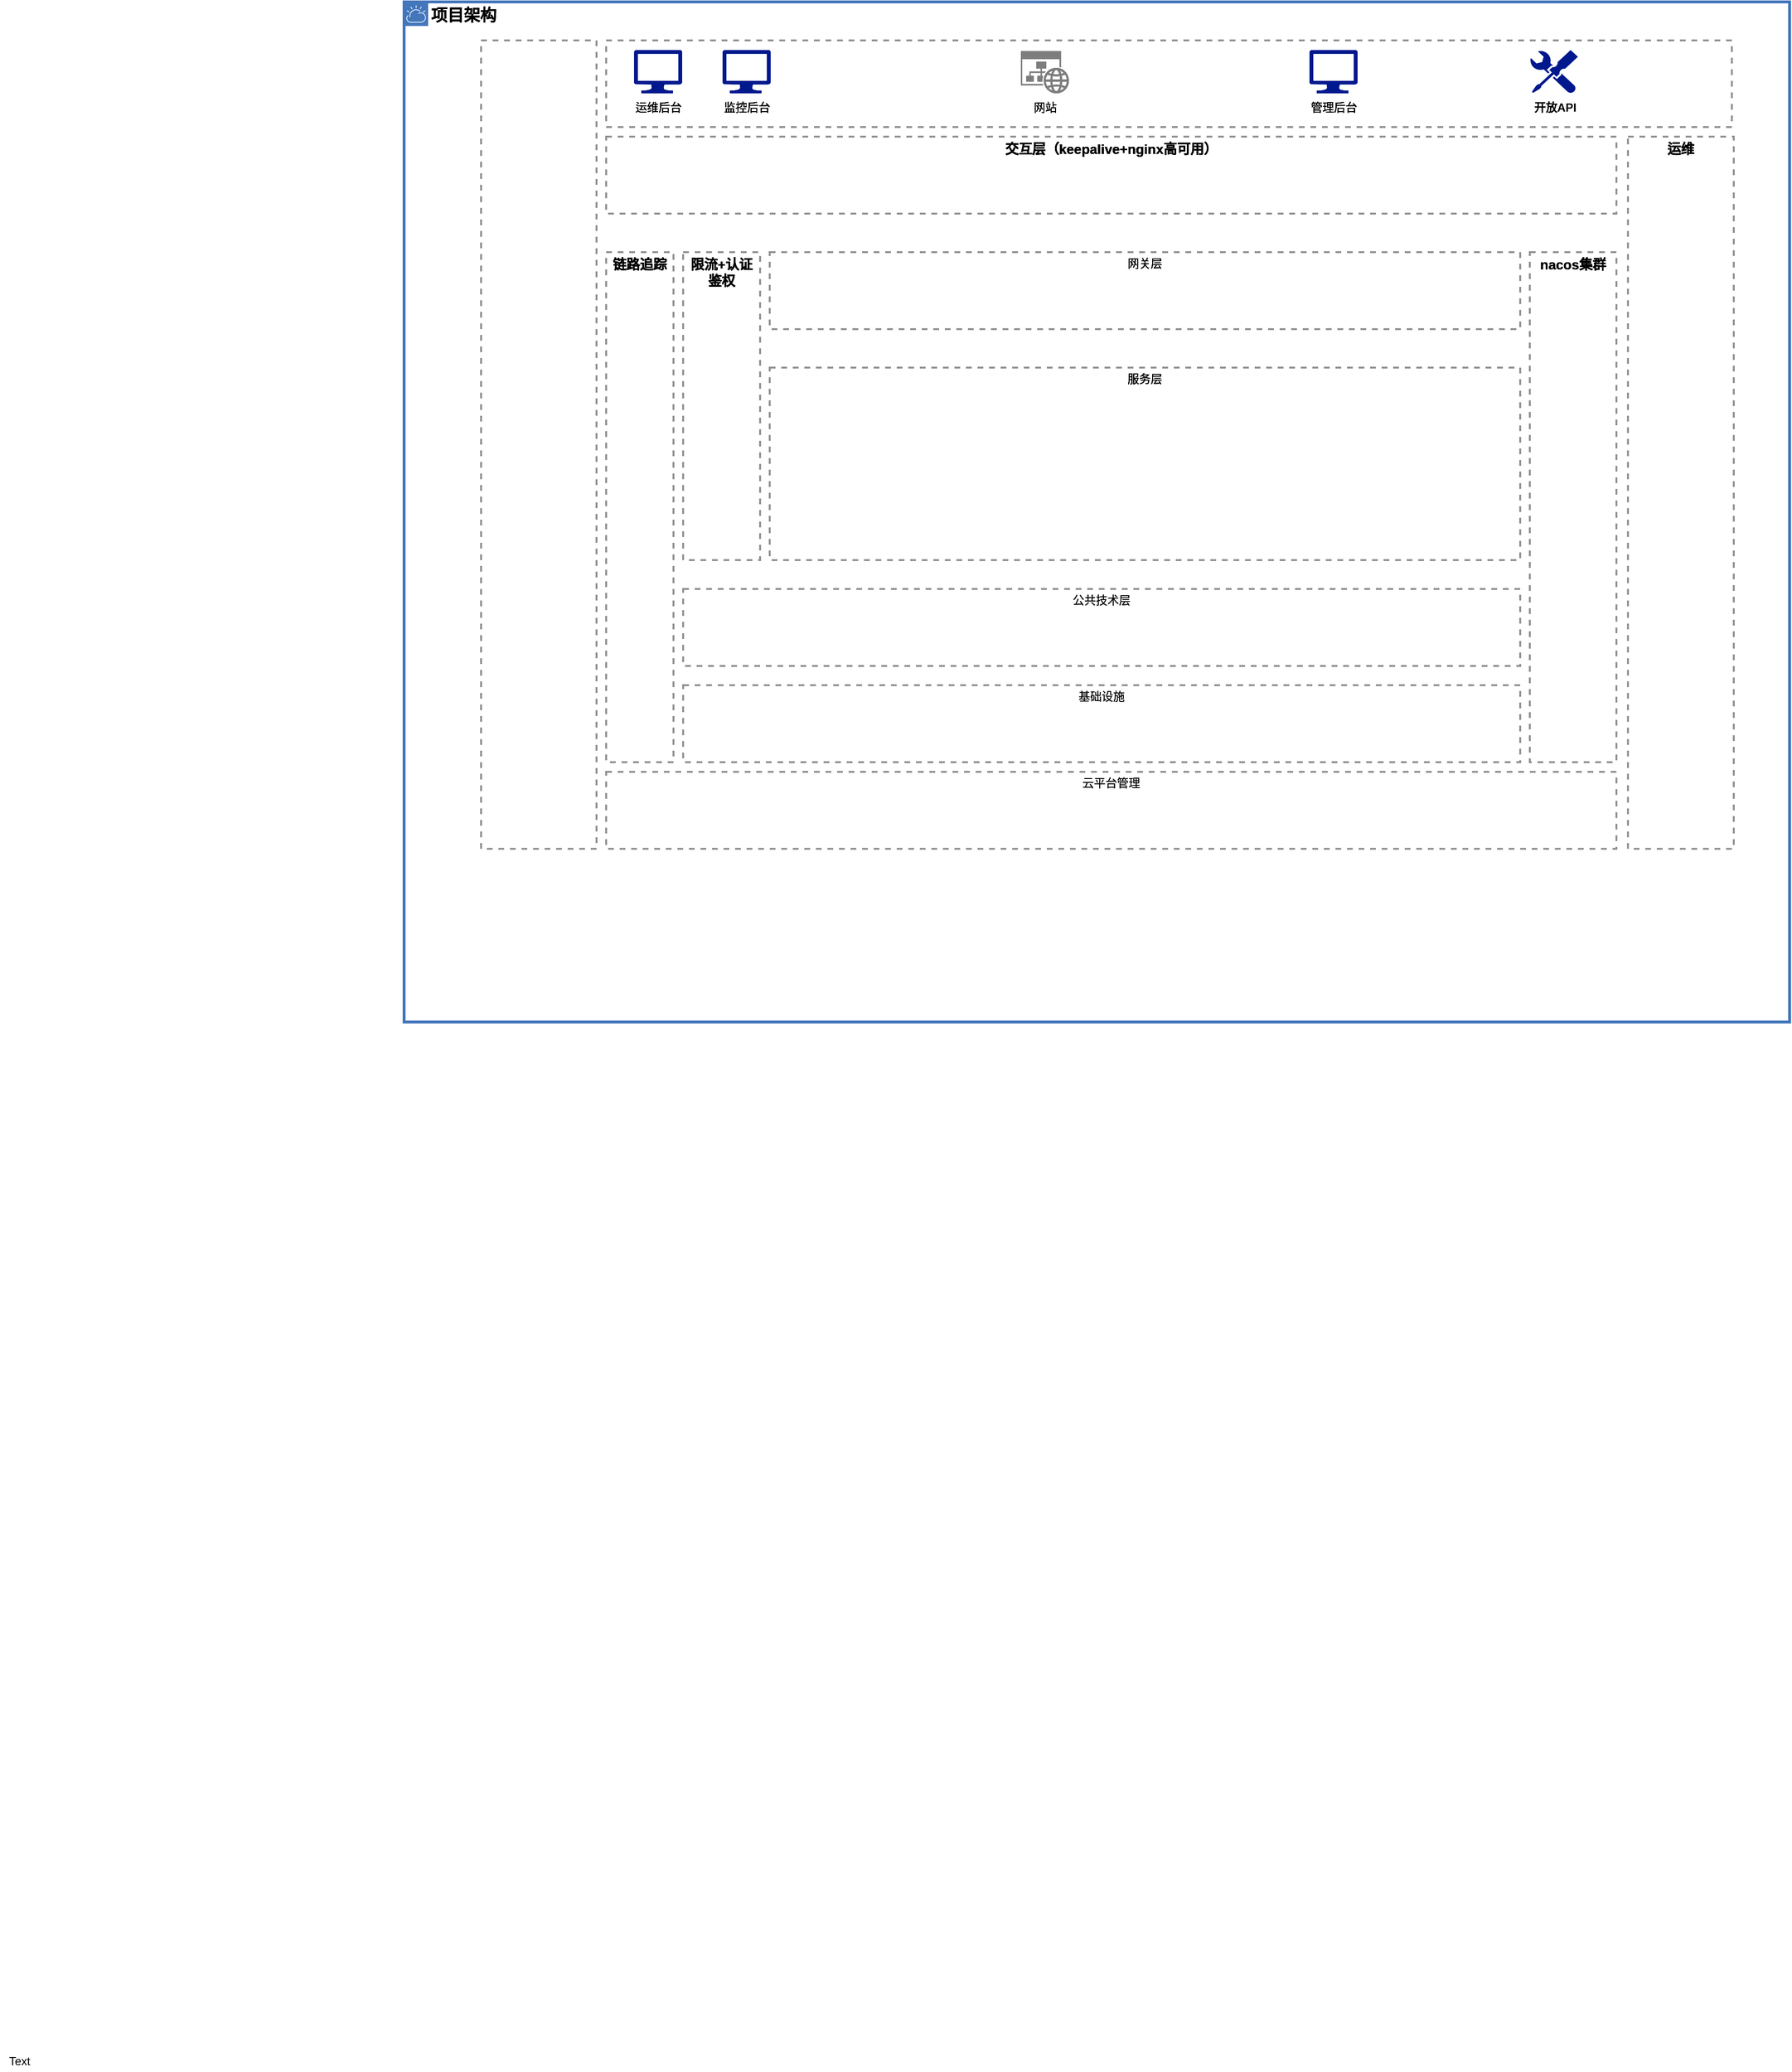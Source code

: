 <mxfile version="20.4.0" type="github">
  <diagram id="f106602c-feb2-e66a-4537-3a34d633f6aa" name="Page-1">
    <mxGraphModel dx="1926" dy="2808" grid="1" gridSize="10" guides="1" tooltips="1" connect="1" arrows="1" fold="1" page="1" pageScale="1" pageWidth="1169" pageHeight="827" background="none" math="0" shadow="0">
      <root>
        <mxCell id="0" />
        <mxCell id="1" parent="0" />
        <mxCell id="W0gZ8Sj_KGIlHoBgkKJp-719" value="&lt;b&gt;&lt;font style=&quot;font-size: 17px;&quot;&gt;项目架构&lt;/font&gt;&lt;/b&gt;" style="shape=mxgraph.ibm.box;prType=cloud;fontStyle=0;verticalAlign=top;align=left;spacingLeft=32;spacingTop=4;fillColor=none;rounded=0;whiteSpace=wrap;html=1;strokeColor=#4376BB;strokeWidth=3;dashed=0;container=1;spacing=-4;collapsible=0;expand=0;recursiveResize=0;" vertex="1" parent="1">
          <mxGeometry x="610" y="-1130" width="1440" height="1060" as="geometry" />
        </mxCell>
        <mxCell id="W0gZ8Sj_KGIlHoBgkKJp-720" value="" style="fontStyle=0;verticalAlign=top;align=center;spacingTop=-2;fillColor=none;rounded=0;whiteSpace=wrap;html=1;strokeColor=#919191;strokeWidth=2;dashed=1;container=1;collapsible=0;expand=0;recursiveResize=0;" vertex="1" parent="W0gZ8Sj_KGIlHoBgkKJp-719">
          <mxGeometry x="80" y="40" width="120" height="840" as="geometry" />
        </mxCell>
        <mxCell id="W0gZ8Sj_KGIlHoBgkKJp-721" value="公共技术层" style="fontStyle=0;verticalAlign=top;align=center;spacingTop=-2;fillColor=none;rounded=0;whiteSpace=wrap;html=1;strokeColor=#919191;strokeWidth=2;dashed=1;container=1;collapsible=0;expand=0;recursiveResize=0;" vertex="1" parent="W0gZ8Sj_KGIlHoBgkKJp-719">
          <mxGeometry x="290" y="610" width="870" height="80" as="geometry" />
        </mxCell>
        <mxCell id="W0gZ8Sj_KGIlHoBgkKJp-722" value="" style="fontStyle=0;verticalAlign=top;align=center;spacingTop=-2;fillColor=none;rounded=0;whiteSpace=wrap;html=1;strokeColor=#919191;strokeWidth=2;dashed=1;container=1;collapsible=0;expand=0;recursiveResize=0;" vertex="1" parent="W0gZ8Sj_KGIlHoBgkKJp-721">
          <mxGeometry x="-80" y="-570" width="1170" height="90" as="geometry" />
        </mxCell>
        <mxCell id="W0gZ8Sj_KGIlHoBgkKJp-723" value="" style="fontStyle=0;verticalAlign=top;align=center;spacingTop=-2;fillColor=none;rounded=0;whiteSpace=wrap;html=1;strokeColor=none;strokeWidth=1;dashed=0;container=1;collapsible=0;expand=0;recursiveResize=0;" vertex="1" parent="W0gZ8Sj_KGIlHoBgkKJp-722">
          <mxGeometry x="-12" width="132" height="95" as="geometry" />
        </mxCell>
        <mxCell id="W0gZ8Sj_KGIlHoBgkKJp-724" value="运维后台" style="text;html=1;align=center;verticalAlign=middle;resizable=0;points=[];autosize=1;strokeColor=none;fillColor=none;" vertex="1" parent="W0gZ8Sj_KGIlHoBgkKJp-723">
          <mxGeometry x="31" y="55" width="70" height="30" as="geometry" />
        </mxCell>
        <mxCell id="W0gZ8Sj_KGIlHoBgkKJp-725" value="" style="sketch=0;aspect=fixed;pointerEvents=1;shadow=0;dashed=0;html=1;strokeColor=none;labelPosition=center;verticalLabelPosition=bottom;verticalAlign=top;align=center;fillColor=#00188D;shape=mxgraph.azure.computer" vertex="1" parent="W0gZ8Sj_KGIlHoBgkKJp-723">
          <mxGeometry x="41" y="10" width="50" height="45" as="geometry" />
        </mxCell>
        <mxCell id="W0gZ8Sj_KGIlHoBgkKJp-726" value="" style="fontStyle=0;verticalAlign=top;align=center;spacingTop=-2;fillColor=none;rounded=0;whiteSpace=wrap;html=1;strokeColor=none;strokeWidth=1;dashed=0;container=1;collapsible=0;expand=0;recursiveResize=0;" vertex="1" parent="W0gZ8Sj_KGIlHoBgkKJp-722">
          <mxGeometry x="80" width="132" height="95" as="geometry" />
        </mxCell>
        <mxCell id="W0gZ8Sj_KGIlHoBgkKJp-727" value="监控后台" style="text;html=1;align=center;verticalAlign=middle;resizable=0;points=[];autosize=1;strokeColor=none;fillColor=none;" vertex="1" parent="W0gZ8Sj_KGIlHoBgkKJp-726">
          <mxGeometry x="31" y="55" width="70" height="30" as="geometry" />
        </mxCell>
        <mxCell id="W0gZ8Sj_KGIlHoBgkKJp-728" value="" style="sketch=0;aspect=fixed;pointerEvents=1;shadow=0;dashed=0;html=1;strokeColor=none;labelPosition=center;verticalLabelPosition=bottom;verticalAlign=top;align=center;fillColor=#00188D;shape=mxgraph.azure.computer" vertex="1" parent="W0gZ8Sj_KGIlHoBgkKJp-726">
          <mxGeometry x="41" y="10" width="50" height="45" as="geometry" />
        </mxCell>
        <mxCell id="W0gZ8Sj_KGIlHoBgkKJp-729" value="" style="fontStyle=0;verticalAlign=top;align=center;spacingTop=-2;fillColor=none;rounded=0;whiteSpace=wrap;html=1;strokeColor=none;strokeWidth=1;dashed=0;container=1;collapsible=0;expand=0;recursiveResize=0;" vertex="1" parent="W0gZ8Sj_KGIlHoBgkKJp-722">
          <mxGeometry x="390" width="132" height="95" as="geometry" />
        </mxCell>
        <mxCell id="W0gZ8Sj_KGIlHoBgkKJp-730" value="网站" style="text;html=1;align=center;verticalAlign=middle;resizable=0;points=[];autosize=1;strokeColor=none;fillColor=none;" vertex="1" parent="W0gZ8Sj_KGIlHoBgkKJp-729">
          <mxGeometry x="41" y="55" width="50" height="30" as="geometry" />
        </mxCell>
        <mxCell id="W0gZ8Sj_KGIlHoBgkKJp-731" value="" style="sketch=0;aspect=fixed;pointerEvents=1;shadow=0;dashed=0;html=1;strokeColor=none;labelPosition=center;verticalLabelPosition=bottom;verticalAlign=top;align=center;shape=mxgraph.mscae.enterprise.website_generic;fillColor=#7D7D7D;" vertex="1" parent="W0gZ8Sj_KGIlHoBgkKJp-729">
          <mxGeometry x="41" y="11" width="50" height="44" as="geometry" />
        </mxCell>
        <mxCell id="W0gZ8Sj_KGIlHoBgkKJp-732" value="" style="fontStyle=0;verticalAlign=top;align=center;spacingTop=-2;fillColor=none;rounded=0;whiteSpace=wrap;html=1;strokeColor=none;strokeWidth=1;dashed=0;container=1;collapsible=0;expand=0;recursiveResize=0;" vertex="1" parent="W0gZ8Sj_KGIlHoBgkKJp-722">
          <mxGeometry x="690" width="132" height="95" as="geometry" />
        </mxCell>
        <mxCell id="W0gZ8Sj_KGIlHoBgkKJp-733" value="管理后台" style="text;html=1;align=center;verticalAlign=middle;resizable=0;points=[];autosize=1;strokeColor=none;fillColor=none;" vertex="1" parent="W0gZ8Sj_KGIlHoBgkKJp-732">
          <mxGeometry x="31" y="55" width="70" height="30" as="geometry" />
        </mxCell>
        <mxCell id="W0gZ8Sj_KGIlHoBgkKJp-734" value="" style="sketch=0;aspect=fixed;pointerEvents=1;shadow=0;dashed=0;html=1;strokeColor=none;labelPosition=center;verticalLabelPosition=bottom;verticalAlign=top;align=center;fillColor=#00188D;shape=mxgraph.azure.computer" vertex="1" parent="W0gZ8Sj_KGIlHoBgkKJp-732">
          <mxGeometry x="41" y="10" width="50" height="45" as="geometry" />
        </mxCell>
        <mxCell id="W0gZ8Sj_KGIlHoBgkKJp-735" value="&lt;span style=&quot;font-size: 14px;&quot;&gt;&lt;b&gt;交互层（keepalive+nginx高可用）&lt;/b&gt;&lt;/span&gt;" style="fontStyle=0;verticalAlign=top;align=center;spacingTop=-2;fillColor=none;rounded=0;whiteSpace=wrap;html=1;strokeColor=#919191;strokeWidth=2;dashed=1;container=1;collapsible=0;expand=0;recursiveResize=0;" vertex="1" parent="W0gZ8Sj_KGIlHoBgkKJp-721">
          <mxGeometry x="-80" y="-470" width="1050" height="80" as="geometry" />
        </mxCell>
        <mxCell id="W0gZ8Sj_KGIlHoBgkKJp-736" value="" style="fontStyle=0;verticalAlign=top;align=center;spacingTop=-2;fillColor=none;rounded=0;whiteSpace=wrap;html=1;strokeColor=#919191;strokeWidth=2;dashed=1;container=1;collapsible=0;expand=0;recursiveResize=0;" vertex="1" parent="W0gZ8Sj_KGIlHoBgkKJp-721">
          <mxGeometry x="-210" y="-570" width="120" height="840" as="geometry" />
        </mxCell>
        <mxCell id="W0gZ8Sj_KGIlHoBgkKJp-737" value="&lt;span style=&quot;font-size: 14px;&quot;&gt;&lt;b&gt;链路追踪&lt;/b&gt;&lt;/span&gt;" style="fontStyle=0;verticalAlign=top;align=center;spacingTop=-2;fillColor=none;rounded=0;whiteSpace=wrap;html=1;strokeColor=#919191;strokeWidth=2;dashed=1;container=1;collapsible=0;expand=0;recursiveResize=0;" vertex="1" parent="W0gZ8Sj_KGIlHoBgkKJp-721">
          <mxGeometry x="-80" y="-350" width="70" height="530" as="geometry" />
        </mxCell>
        <mxCell id="W0gZ8Sj_KGIlHoBgkKJp-738" value="&lt;span style=&quot;font-size: 14px;&quot;&gt;&lt;b&gt;限流+认证鉴权&lt;/b&gt;&lt;/span&gt;" style="fontStyle=0;verticalAlign=top;align=center;spacingTop=-2;fillColor=none;rounded=0;whiteSpace=wrap;html=1;strokeColor=#919191;strokeWidth=2;dashed=1;container=1;collapsible=0;expand=0;recursiveResize=0;" vertex="1" parent="W0gZ8Sj_KGIlHoBgkKJp-721">
          <mxGeometry y="-350" width="80" height="320" as="geometry" />
        </mxCell>
        <mxCell id="W0gZ8Sj_KGIlHoBgkKJp-739" value="网关层" style="fontStyle=0;verticalAlign=top;align=center;spacingTop=-2;fillColor=none;rounded=0;whiteSpace=wrap;html=1;strokeColor=#919191;strokeWidth=2;dashed=1;container=1;collapsible=0;expand=0;recursiveResize=0;" vertex="1" parent="W0gZ8Sj_KGIlHoBgkKJp-721">
          <mxGeometry x="90" y="-350" width="780" height="80" as="geometry" />
        </mxCell>
        <mxCell id="W0gZ8Sj_KGIlHoBgkKJp-740" value="服务层" style="fontStyle=0;verticalAlign=top;align=center;spacingTop=-2;fillColor=none;rounded=0;whiteSpace=wrap;html=1;strokeColor=#919191;strokeWidth=2;dashed=1;container=1;collapsible=0;expand=0;recursiveResize=0;" vertex="1" parent="W0gZ8Sj_KGIlHoBgkKJp-721">
          <mxGeometry x="90" y="-230" width="780" height="200" as="geometry" />
        </mxCell>
        <mxCell id="W0gZ8Sj_KGIlHoBgkKJp-741" value="&lt;span style=&quot;font-size: 14px;&quot;&gt;&lt;b&gt;nacos集群&lt;/b&gt;&lt;/span&gt;" style="fontStyle=0;verticalAlign=top;align=center;spacingTop=-2;fillColor=none;rounded=0;whiteSpace=wrap;html=1;strokeColor=#919191;strokeWidth=2;dashed=1;container=1;collapsible=0;expand=0;recursiveResize=0;" vertex="1" parent="W0gZ8Sj_KGIlHoBgkKJp-721">
          <mxGeometry x="880" y="-350" width="90" height="530" as="geometry" />
        </mxCell>
        <mxCell id="W0gZ8Sj_KGIlHoBgkKJp-742" value="&lt;span style=&quot;font-size: 14px;&quot;&gt;&lt;b&gt;运维&lt;/b&gt;&lt;/span&gt;" style="fontStyle=0;verticalAlign=top;align=center;spacingTop=-2;fillColor=none;rounded=0;whiteSpace=wrap;html=1;strokeColor=#919191;strokeWidth=2;dashed=1;container=1;collapsible=0;expand=0;recursiveResize=0;" vertex="1" parent="W0gZ8Sj_KGIlHoBgkKJp-721">
          <mxGeometry x="982" y="-470" width="110" height="740" as="geometry" />
        </mxCell>
        <mxCell id="W0gZ8Sj_KGIlHoBgkKJp-743" value="服务层" style="fontStyle=0;verticalAlign=top;align=center;spacingTop=-2;fillColor=none;rounded=0;whiteSpace=wrap;html=1;strokeColor=#919191;strokeWidth=2;dashed=1;container=1;collapsible=0;expand=0;recursiveResize=0;" vertex="1" parent="W0gZ8Sj_KGIlHoBgkKJp-719">
          <mxGeometry x="380" y="380" width="780" height="200" as="geometry" />
        </mxCell>
        <mxCell id="W0gZ8Sj_KGIlHoBgkKJp-744" value="网关层" style="fontStyle=0;verticalAlign=top;align=center;spacingTop=-2;fillColor=none;rounded=0;whiteSpace=wrap;html=1;strokeColor=#919191;strokeWidth=2;dashed=1;container=1;collapsible=0;expand=0;recursiveResize=0;" vertex="1" parent="W0gZ8Sj_KGIlHoBgkKJp-719">
          <mxGeometry x="380" y="260" width="780" height="80" as="geometry" />
        </mxCell>
        <mxCell id="W0gZ8Sj_KGIlHoBgkKJp-745" value="基础设施" style="fontStyle=0;verticalAlign=top;align=center;spacingTop=-2;fillColor=none;rounded=0;whiteSpace=wrap;html=1;strokeColor=#919191;strokeWidth=2;dashed=1;container=1;collapsible=0;expand=0;recursiveResize=0;" vertex="1" parent="W0gZ8Sj_KGIlHoBgkKJp-719">
          <mxGeometry x="290" y="710" width="870" height="80" as="geometry" />
        </mxCell>
        <mxCell id="W0gZ8Sj_KGIlHoBgkKJp-746" value="&lt;span style=&quot;font-size: 14px;&quot;&gt;&lt;b&gt;链路追踪&lt;/b&gt;&lt;/span&gt;" style="fontStyle=0;verticalAlign=top;align=center;spacingTop=-2;fillColor=none;rounded=0;whiteSpace=wrap;html=1;strokeColor=#919191;strokeWidth=2;dashed=1;container=1;collapsible=0;expand=0;recursiveResize=0;" vertex="1" parent="W0gZ8Sj_KGIlHoBgkKJp-719">
          <mxGeometry x="210" y="260" width="70" height="530" as="geometry" />
        </mxCell>
        <mxCell id="W0gZ8Sj_KGIlHoBgkKJp-747" value="&lt;span style=&quot;font-size: 14px;&quot;&gt;&lt;b&gt;限流+认证鉴权&lt;/b&gt;&lt;/span&gt;" style="fontStyle=0;verticalAlign=top;align=center;spacingTop=-2;fillColor=none;rounded=0;whiteSpace=wrap;html=1;strokeColor=#919191;strokeWidth=2;dashed=1;container=1;collapsible=0;expand=0;recursiveResize=0;" vertex="1" parent="W0gZ8Sj_KGIlHoBgkKJp-719">
          <mxGeometry x="290" y="260" width="80" height="320" as="geometry" />
        </mxCell>
        <mxCell id="W0gZ8Sj_KGIlHoBgkKJp-748" value="&lt;span style=&quot;font-size: 14px;&quot;&gt;&lt;b&gt;nacos集群&lt;/b&gt;&lt;/span&gt;" style="fontStyle=0;verticalAlign=top;align=center;spacingTop=-2;fillColor=none;rounded=0;whiteSpace=wrap;html=1;strokeColor=#919191;strokeWidth=2;dashed=1;container=1;collapsible=0;expand=0;recursiveResize=0;" vertex="1" parent="W0gZ8Sj_KGIlHoBgkKJp-719">
          <mxGeometry x="1170" y="260" width="90" height="530" as="geometry" />
        </mxCell>
        <mxCell id="W0gZ8Sj_KGIlHoBgkKJp-749" value="&lt;span style=&quot;font-size: 14px;&quot;&gt;&lt;b&gt;运维&lt;/b&gt;&lt;/span&gt;" style="fontStyle=0;verticalAlign=top;align=center;spacingTop=-2;fillColor=none;rounded=0;whiteSpace=wrap;html=1;strokeColor=#919191;strokeWidth=2;dashed=1;container=1;collapsible=0;expand=0;recursiveResize=0;" vertex="1" parent="W0gZ8Sj_KGIlHoBgkKJp-719">
          <mxGeometry x="1272" y="140" width="110" height="740" as="geometry" />
        </mxCell>
        <mxCell id="W0gZ8Sj_KGIlHoBgkKJp-750" value="&lt;span style=&quot;font-size: 14px;&quot;&gt;&lt;b&gt;交互层（keepalive+nginx高可用）&lt;/b&gt;&lt;/span&gt;" style="fontStyle=0;verticalAlign=top;align=center;spacingTop=-2;fillColor=none;rounded=0;whiteSpace=wrap;html=1;strokeColor=#919191;strokeWidth=2;dashed=1;container=1;collapsible=0;expand=0;recursiveResize=0;" vertex="1" parent="W0gZ8Sj_KGIlHoBgkKJp-719">
          <mxGeometry x="210" y="140" width="1050" height="80" as="geometry" />
        </mxCell>
        <mxCell id="W0gZ8Sj_KGIlHoBgkKJp-751" value="" style="fontStyle=0;verticalAlign=top;align=center;spacingTop=-2;fillColor=none;rounded=0;whiteSpace=wrap;html=1;strokeColor=#919191;strokeWidth=2;dashed=1;container=1;collapsible=0;expand=0;recursiveResize=0;" vertex="1" parent="W0gZ8Sj_KGIlHoBgkKJp-719">
          <mxGeometry x="210" y="40" width="1170" height="90" as="geometry" />
        </mxCell>
        <mxCell id="W0gZ8Sj_KGIlHoBgkKJp-752" value="" style="fontStyle=0;verticalAlign=top;align=center;spacingTop=-2;fillColor=none;rounded=0;whiteSpace=wrap;html=1;strokeColor=none;strokeWidth=1;dashed=0;container=1;collapsible=0;expand=0;recursiveResize=0;" vertex="1" parent="W0gZ8Sj_KGIlHoBgkKJp-751">
          <mxGeometry x="-12" width="132" height="95" as="geometry" />
        </mxCell>
        <mxCell id="W0gZ8Sj_KGIlHoBgkKJp-753" value="运维后台" style="text;html=1;align=center;verticalAlign=middle;resizable=0;points=[];autosize=1;strokeColor=none;fillColor=none;" vertex="1" parent="W0gZ8Sj_KGIlHoBgkKJp-752">
          <mxGeometry x="31" y="55" width="70" height="30" as="geometry" />
        </mxCell>
        <mxCell id="W0gZ8Sj_KGIlHoBgkKJp-754" value="" style="sketch=0;aspect=fixed;pointerEvents=1;shadow=0;dashed=0;html=1;strokeColor=none;labelPosition=center;verticalLabelPosition=bottom;verticalAlign=top;align=center;fillColor=#00188D;shape=mxgraph.azure.computer" vertex="1" parent="W0gZ8Sj_KGIlHoBgkKJp-752">
          <mxGeometry x="41" y="10" width="50" height="45" as="geometry" />
        </mxCell>
        <mxCell id="W0gZ8Sj_KGIlHoBgkKJp-755" value="" style="fontStyle=0;verticalAlign=top;align=center;spacingTop=-2;fillColor=none;rounded=0;whiteSpace=wrap;html=1;strokeColor=none;strokeWidth=1;dashed=0;container=1;collapsible=0;expand=0;recursiveResize=0;" vertex="1" parent="W0gZ8Sj_KGIlHoBgkKJp-751">
          <mxGeometry x="80" width="132" height="95" as="geometry" />
        </mxCell>
        <mxCell id="W0gZ8Sj_KGIlHoBgkKJp-756" value="监控后台" style="text;html=1;align=center;verticalAlign=middle;resizable=0;points=[];autosize=1;strokeColor=none;fillColor=none;" vertex="1" parent="W0gZ8Sj_KGIlHoBgkKJp-755">
          <mxGeometry x="31" y="55" width="70" height="30" as="geometry" />
        </mxCell>
        <mxCell id="W0gZ8Sj_KGIlHoBgkKJp-757" value="" style="sketch=0;aspect=fixed;pointerEvents=1;shadow=0;dashed=0;html=1;strokeColor=none;labelPosition=center;verticalLabelPosition=bottom;verticalAlign=top;align=center;fillColor=#00188D;shape=mxgraph.azure.computer" vertex="1" parent="W0gZ8Sj_KGIlHoBgkKJp-755">
          <mxGeometry x="41" y="10" width="50" height="45" as="geometry" />
        </mxCell>
        <mxCell id="W0gZ8Sj_KGIlHoBgkKJp-758" value="" style="fontStyle=0;verticalAlign=top;align=center;spacingTop=-2;fillColor=none;rounded=0;whiteSpace=wrap;html=1;strokeColor=none;strokeWidth=1;dashed=0;container=1;collapsible=0;expand=0;recursiveResize=0;" vertex="1" parent="W0gZ8Sj_KGIlHoBgkKJp-751">
          <mxGeometry x="390" width="132" height="95" as="geometry" />
        </mxCell>
        <mxCell id="W0gZ8Sj_KGIlHoBgkKJp-759" value="网站" style="text;html=1;align=center;verticalAlign=middle;resizable=0;points=[];autosize=1;strokeColor=none;fillColor=none;" vertex="1" parent="W0gZ8Sj_KGIlHoBgkKJp-758">
          <mxGeometry x="41" y="55" width="50" height="30" as="geometry" />
        </mxCell>
        <mxCell id="W0gZ8Sj_KGIlHoBgkKJp-760" value="" style="sketch=0;aspect=fixed;pointerEvents=1;shadow=0;dashed=0;html=1;strokeColor=none;labelPosition=center;verticalLabelPosition=bottom;verticalAlign=top;align=center;shape=mxgraph.mscae.enterprise.website_generic;fillColor=#7D7D7D;" vertex="1" parent="W0gZ8Sj_KGIlHoBgkKJp-758">
          <mxGeometry x="41" y="11" width="50" height="44" as="geometry" />
        </mxCell>
        <mxCell id="W0gZ8Sj_KGIlHoBgkKJp-761" value="" style="fontStyle=0;verticalAlign=top;align=center;spacingTop=-2;fillColor=none;rounded=0;whiteSpace=wrap;html=1;strokeColor=none;strokeWidth=1;dashed=0;container=1;collapsible=0;expand=0;recursiveResize=0;" vertex="1" parent="W0gZ8Sj_KGIlHoBgkKJp-751">
          <mxGeometry x="690" width="132" height="95" as="geometry" />
        </mxCell>
        <mxCell id="W0gZ8Sj_KGIlHoBgkKJp-762" value="管理后台" style="text;html=1;align=center;verticalAlign=middle;resizable=0;points=[];autosize=1;strokeColor=none;fillColor=none;" vertex="1" parent="W0gZ8Sj_KGIlHoBgkKJp-761">
          <mxGeometry x="31" y="55" width="70" height="30" as="geometry" />
        </mxCell>
        <mxCell id="W0gZ8Sj_KGIlHoBgkKJp-763" value="" style="sketch=0;aspect=fixed;pointerEvents=1;shadow=0;dashed=0;html=1;strokeColor=none;labelPosition=center;verticalLabelPosition=bottom;verticalAlign=top;align=center;fillColor=#00188D;shape=mxgraph.azure.computer" vertex="1" parent="W0gZ8Sj_KGIlHoBgkKJp-761">
          <mxGeometry x="41" y="10" width="50" height="45" as="geometry" />
        </mxCell>
        <mxCell id="W0gZ8Sj_KGIlHoBgkKJp-764" value="云平台管理" style="fontStyle=0;verticalAlign=top;align=center;spacingTop=-2;fillColor=none;rounded=0;whiteSpace=wrap;html=1;strokeColor=#919191;strokeWidth=2;dashed=1;container=1;collapsible=0;expand=0;recursiveResize=0;" vertex="1" parent="W0gZ8Sj_KGIlHoBgkKJp-719">
          <mxGeometry x="210" y="800" width="1050" height="80" as="geometry" />
        </mxCell>
        <mxCell id="W0gZ8Sj_KGIlHoBgkKJp-765" value="&lt;b&gt;&lt;font style=&quot;font-size: 17px;&quot;&gt;项目架构&lt;/font&gt;&lt;/b&gt;" style="shape=mxgraph.ibm.box;prType=cloud;fontStyle=0;verticalAlign=top;align=left;spacingLeft=32;spacingTop=4;fillColor=none;rounded=0;whiteSpace=wrap;html=1;strokeColor=#4376BB;strokeWidth=3;dashed=0;container=1;spacing=-4;collapsible=0;expand=0;recursiveResize=0;" vertex="1" parent="W0gZ8Sj_KGIlHoBgkKJp-764">
          <mxGeometry x="-210" y="-800" width="1440" height="1060" as="geometry" />
        </mxCell>
        <mxCell id="W0gZ8Sj_KGIlHoBgkKJp-766" value="" style="fontStyle=0;verticalAlign=top;align=center;spacingTop=-2;fillColor=none;rounded=0;whiteSpace=wrap;html=1;strokeColor=#919191;strokeWidth=2;dashed=1;container=1;collapsible=0;expand=0;recursiveResize=0;" vertex="1" parent="W0gZ8Sj_KGIlHoBgkKJp-765">
          <mxGeometry x="80" y="40" width="120" height="840" as="geometry" />
        </mxCell>
        <mxCell id="W0gZ8Sj_KGIlHoBgkKJp-767" value="公共技术层" style="fontStyle=0;verticalAlign=top;align=center;spacingTop=-2;fillColor=none;rounded=0;whiteSpace=wrap;html=1;strokeColor=#919191;strokeWidth=2;dashed=1;container=1;collapsible=0;expand=0;recursiveResize=0;" vertex="1" parent="W0gZ8Sj_KGIlHoBgkKJp-765">
          <mxGeometry x="290" y="610" width="870" height="80" as="geometry" />
        </mxCell>
        <mxCell id="W0gZ8Sj_KGIlHoBgkKJp-768" value="" style="fontStyle=0;verticalAlign=top;align=center;spacingTop=-2;fillColor=none;rounded=0;whiteSpace=wrap;html=1;strokeColor=#919191;strokeWidth=2;dashed=1;container=1;collapsible=0;expand=0;recursiveResize=0;" vertex="1" parent="W0gZ8Sj_KGIlHoBgkKJp-767">
          <mxGeometry x="-80" y="-570" width="1170" height="90" as="geometry" />
        </mxCell>
        <mxCell id="W0gZ8Sj_KGIlHoBgkKJp-769" value="" style="fontStyle=0;verticalAlign=top;align=center;spacingTop=-2;fillColor=none;rounded=0;whiteSpace=wrap;html=1;strokeColor=none;strokeWidth=1;dashed=0;container=1;collapsible=0;expand=0;recursiveResize=0;" vertex="1" parent="W0gZ8Sj_KGIlHoBgkKJp-768">
          <mxGeometry x="-12" width="132" height="95" as="geometry" />
        </mxCell>
        <mxCell id="W0gZ8Sj_KGIlHoBgkKJp-770" value="运维后台" style="text;html=1;align=center;verticalAlign=middle;resizable=0;points=[];autosize=1;strokeColor=none;fillColor=none;" vertex="1" parent="W0gZ8Sj_KGIlHoBgkKJp-769">
          <mxGeometry x="31" y="55" width="70" height="30" as="geometry" />
        </mxCell>
        <mxCell id="W0gZ8Sj_KGIlHoBgkKJp-771" value="" style="sketch=0;aspect=fixed;pointerEvents=1;shadow=0;dashed=0;html=1;strokeColor=none;labelPosition=center;verticalLabelPosition=bottom;verticalAlign=top;align=center;fillColor=#00188D;shape=mxgraph.azure.computer" vertex="1" parent="W0gZ8Sj_KGIlHoBgkKJp-769">
          <mxGeometry x="41" y="10" width="50" height="45" as="geometry" />
        </mxCell>
        <mxCell id="W0gZ8Sj_KGIlHoBgkKJp-772" value="" style="fontStyle=0;verticalAlign=top;align=center;spacingTop=-2;fillColor=none;rounded=0;whiteSpace=wrap;html=1;strokeColor=none;strokeWidth=1;dashed=0;container=1;collapsible=0;expand=0;recursiveResize=0;" vertex="1" parent="W0gZ8Sj_KGIlHoBgkKJp-768">
          <mxGeometry x="80" width="132" height="95" as="geometry" />
        </mxCell>
        <mxCell id="W0gZ8Sj_KGIlHoBgkKJp-773" value="监控后台" style="text;html=1;align=center;verticalAlign=middle;resizable=0;points=[];autosize=1;strokeColor=none;fillColor=none;" vertex="1" parent="W0gZ8Sj_KGIlHoBgkKJp-772">
          <mxGeometry x="31" y="55" width="70" height="30" as="geometry" />
        </mxCell>
        <mxCell id="W0gZ8Sj_KGIlHoBgkKJp-774" value="" style="sketch=0;aspect=fixed;pointerEvents=1;shadow=0;dashed=0;html=1;strokeColor=none;labelPosition=center;verticalLabelPosition=bottom;verticalAlign=top;align=center;fillColor=#00188D;shape=mxgraph.azure.computer" vertex="1" parent="W0gZ8Sj_KGIlHoBgkKJp-772">
          <mxGeometry x="41" y="10" width="50" height="45" as="geometry" />
        </mxCell>
        <mxCell id="W0gZ8Sj_KGIlHoBgkKJp-775" value="" style="fontStyle=0;verticalAlign=top;align=center;spacingTop=-2;fillColor=none;rounded=0;whiteSpace=wrap;html=1;strokeColor=none;strokeWidth=1;dashed=0;container=1;collapsible=0;expand=0;recursiveResize=0;" vertex="1" parent="W0gZ8Sj_KGIlHoBgkKJp-768">
          <mxGeometry x="390" width="132" height="95" as="geometry" />
        </mxCell>
        <mxCell id="W0gZ8Sj_KGIlHoBgkKJp-776" value="网站" style="text;html=1;align=center;verticalAlign=middle;resizable=0;points=[];autosize=1;strokeColor=none;fillColor=none;" vertex="1" parent="W0gZ8Sj_KGIlHoBgkKJp-775">
          <mxGeometry x="41" y="55" width="50" height="30" as="geometry" />
        </mxCell>
        <mxCell id="W0gZ8Sj_KGIlHoBgkKJp-777" value="" style="sketch=0;aspect=fixed;pointerEvents=1;shadow=0;dashed=0;html=1;strokeColor=none;labelPosition=center;verticalLabelPosition=bottom;verticalAlign=top;align=center;shape=mxgraph.mscae.enterprise.website_generic;fillColor=#7D7D7D;" vertex="1" parent="W0gZ8Sj_KGIlHoBgkKJp-775">
          <mxGeometry x="41" y="11" width="50" height="44" as="geometry" />
        </mxCell>
        <mxCell id="W0gZ8Sj_KGIlHoBgkKJp-778" value="" style="fontStyle=0;verticalAlign=top;align=center;spacingTop=-2;fillColor=none;rounded=0;whiteSpace=wrap;html=1;strokeColor=none;strokeWidth=1;dashed=0;container=1;collapsible=0;expand=0;recursiveResize=0;" vertex="1" parent="W0gZ8Sj_KGIlHoBgkKJp-768">
          <mxGeometry x="690" width="132" height="95" as="geometry" />
        </mxCell>
        <mxCell id="W0gZ8Sj_KGIlHoBgkKJp-779" value="管理后台" style="text;html=1;align=center;verticalAlign=middle;resizable=0;points=[];autosize=1;strokeColor=none;fillColor=none;" vertex="1" parent="W0gZ8Sj_KGIlHoBgkKJp-778">
          <mxGeometry x="31" y="55" width="70" height="30" as="geometry" />
        </mxCell>
        <mxCell id="W0gZ8Sj_KGIlHoBgkKJp-780" value="" style="sketch=0;aspect=fixed;pointerEvents=1;shadow=0;dashed=0;html=1;strokeColor=none;labelPosition=center;verticalLabelPosition=bottom;verticalAlign=top;align=center;fillColor=#00188D;shape=mxgraph.azure.computer" vertex="1" parent="W0gZ8Sj_KGIlHoBgkKJp-778">
          <mxGeometry x="41" y="10" width="50" height="45" as="geometry" />
        </mxCell>
        <mxCell id="W0gZ8Sj_KGIlHoBgkKJp-781" value="&lt;span style=&quot;font-size: 14px;&quot;&gt;&lt;b&gt;交互层（keepalive+nginx高可用）&lt;/b&gt;&lt;/span&gt;" style="fontStyle=0;verticalAlign=top;align=center;spacingTop=-2;fillColor=none;rounded=0;whiteSpace=wrap;html=1;strokeColor=#919191;strokeWidth=2;dashed=1;container=1;collapsible=0;expand=0;recursiveResize=0;" vertex="1" parent="W0gZ8Sj_KGIlHoBgkKJp-767">
          <mxGeometry x="-80" y="-470" width="1050" height="80" as="geometry" />
        </mxCell>
        <mxCell id="W0gZ8Sj_KGIlHoBgkKJp-782" value="" style="fontStyle=0;verticalAlign=top;align=center;spacingTop=-2;fillColor=none;rounded=0;whiteSpace=wrap;html=1;strokeColor=#919191;strokeWidth=2;dashed=1;container=1;collapsible=0;expand=0;recursiveResize=0;" vertex="1" parent="W0gZ8Sj_KGIlHoBgkKJp-767">
          <mxGeometry x="-210" y="-570" width="120" height="840" as="geometry" />
        </mxCell>
        <mxCell id="W0gZ8Sj_KGIlHoBgkKJp-783" value="&lt;span style=&quot;font-size: 14px;&quot;&gt;&lt;b&gt;链路追踪&lt;/b&gt;&lt;/span&gt;" style="fontStyle=0;verticalAlign=top;align=center;spacingTop=-2;fillColor=none;rounded=0;whiteSpace=wrap;html=1;strokeColor=#919191;strokeWidth=2;dashed=1;container=1;collapsible=0;expand=0;recursiveResize=0;" vertex="1" parent="W0gZ8Sj_KGIlHoBgkKJp-767">
          <mxGeometry x="-80" y="-350" width="70" height="530" as="geometry" />
        </mxCell>
        <mxCell id="W0gZ8Sj_KGIlHoBgkKJp-784" value="&lt;span style=&quot;font-size: 14px;&quot;&gt;&lt;b&gt;限流+认证鉴权&lt;/b&gt;&lt;/span&gt;" style="fontStyle=0;verticalAlign=top;align=center;spacingTop=-2;fillColor=none;rounded=0;whiteSpace=wrap;html=1;strokeColor=#919191;strokeWidth=2;dashed=1;container=1;collapsible=0;expand=0;recursiveResize=0;" vertex="1" parent="W0gZ8Sj_KGIlHoBgkKJp-767">
          <mxGeometry y="-350" width="80" height="320" as="geometry" />
        </mxCell>
        <mxCell id="W0gZ8Sj_KGIlHoBgkKJp-785" value="网关层" style="fontStyle=0;verticalAlign=top;align=center;spacingTop=-2;fillColor=none;rounded=0;whiteSpace=wrap;html=1;strokeColor=#919191;strokeWidth=2;dashed=1;container=1;collapsible=0;expand=0;recursiveResize=0;" vertex="1" parent="W0gZ8Sj_KGIlHoBgkKJp-767">
          <mxGeometry x="90" y="-350" width="780" height="80" as="geometry" />
        </mxCell>
        <mxCell id="W0gZ8Sj_KGIlHoBgkKJp-786" value="服务层" style="fontStyle=0;verticalAlign=top;align=center;spacingTop=-2;fillColor=none;rounded=0;whiteSpace=wrap;html=1;strokeColor=#919191;strokeWidth=2;dashed=1;container=1;collapsible=0;expand=0;recursiveResize=0;" vertex="1" parent="W0gZ8Sj_KGIlHoBgkKJp-767">
          <mxGeometry x="90" y="-230" width="780" height="200" as="geometry" />
        </mxCell>
        <mxCell id="W0gZ8Sj_KGIlHoBgkKJp-787" value="&lt;span style=&quot;font-size: 14px;&quot;&gt;&lt;b&gt;nacos集群&lt;/b&gt;&lt;/span&gt;" style="fontStyle=0;verticalAlign=top;align=center;spacingTop=-2;fillColor=none;rounded=0;whiteSpace=wrap;html=1;strokeColor=#919191;strokeWidth=2;dashed=1;container=1;collapsible=0;expand=0;recursiveResize=0;" vertex="1" parent="W0gZ8Sj_KGIlHoBgkKJp-767">
          <mxGeometry x="880" y="-350" width="90" height="530" as="geometry" />
        </mxCell>
        <mxCell id="W0gZ8Sj_KGIlHoBgkKJp-788" value="&lt;span style=&quot;font-size: 14px;&quot;&gt;&lt;b&gt;运维&lt;/b&gt;&lt;/span&gt;" style="fontStyle=0;verticalAlign=top;align=center;spacingTop=-2;fillColor=none;rounded=0;whiteSpace=wrap;html=1;strokeColor=#919191;strokeWidth=2;dashed=1;container=1;collapsible=0;expand=0;recursiveResize=0;" vertex="1" parent="W0gZ8Sj_KGIlHoBgkKJp-767">
          <mxGeometry x="982" y="-470" width="110" height="740" as="geometry" />
        </mxCell>
        <mxCell id="W0gZ8Sj_KGIlHoBgkKJp-789" value="服务层" style="fontStyle=0;verticalAlign=top;align=center;spacingTop=-2;fillColor=none;rounded=0;whiteSpace=wrap;html=1;strokeColor=#919191;strokeWidth=2;dashed=1;container=1;collapsible=0;expand=0;recursiveResize=0;" vertex="1" parent="W0gZ8Sj_KGIlHoBgkKJp-765">
          <mxGeometry x="380" y="380" width="780" height="200" as="geometry" />
        </mxCell>
        <mxCell id="W0gZ8Sj_KGIlHoBgkKJp-790" value="网关层" style="fontStyle=0;verticalAlign=top;align=center;spacingTop=-2;fillColor=none;rounded=0;whiteSpace=wrap;html=1;strokeColor=#919191;strokeWidth=2;dashed=1;container=1;collapsible=0;expand=0;recursiveResize=0;" vertex="1" parent="W0gZ8Sj_KGIlHoBgkKJp-765">
          <mxGeometry x="380" y="260" width="780" height="80" as="geometry" />
        </mxCell>
        <mxCell id="W0gZ8Sj_KGIlHoBgkKJp-791" value="基础设施" style="fontStyle=0;verticalAlign=top;align=center;spacingTop=-2;fillColor=none;rounded=0;whiteSpace=wrap;html=1;strokeColor=#919191;strokeWidth=2;dashed=1;container=1;collapsible=0;expand=0;recursiveResize=0;" vertex="1" parent="W0gZ8Sj_KGIlHoBgkKJp-765">
          <mxGeometry x="290" y="710" width="870" height="80" as="geometry" />
        </mxCell>
        <mxCell id="W0gZ8Sj_KGIlHoBgkKJp-792" value="&lt;span style=&quot;font-size: 14px;&quot;&gt;&lt;b&gt;链路追踪&lt;/b&gt;&lt;/span&gt;" style="fontStyle=0;verticalAlign=top;align=center;spacingTop=-2;fillColor=none;rounded=0;whiteSpace=wrap;html=1;strokeColor=#919191;strokeWidth=2;dashed=1;container=1;collapsible=0;expand=0;recursiveResize=0;" vertex="1" parent="W0gZ8Sj_KGIlHoBgkKJp-765">
          <mxGeometry x="210" y="260" width="70" height="530" as="geometry" />
        </mxCell>
        <mxCell id="W0gZ8Sj_KGIlHoBgkKJp-793" value="&lt;span style=&quot;font-size: 14px;&quot;&gt;&lt;b&gt;限流+认证鉴权&lt;/b&gt;&lt;/span&gt;" style="fontStyle=0;verticalAlign=top;align=center;spacingTop=-2;fillColor=none;rounded=0;whiteSpace=wrap;html=1;strokeColor=#919191;strokeWidth=2;dashed=1;container=1;collapsible=0;expand=0;recursiveResize=0;" vertex="1" parent="W0gZ8Sj_KGIlHoBgkKJp-765">
          <mxGeometry x="290" y="260" width="80" height="320" as="geometry" />
        </mxCell>
        <mxCell id="W0gZ8Sj_KGIlHoBgkKJp-794" value="" style="fontStyle=0;verticalAlign=top;align=center;spacingTop=-2;fillColor=none;rounded=0;whiteSpace=wrap;html=1;strokeColor=#919191;strokeWidth=2;dashed=1;container=1;collapsible=0;expand=0;recursiveResize=0;" vertex="1" parent="W0gZ8Sj_KGIlHoBgkKJp-765">
          <mxGeometry x="1170" y="260" width="90" height="530" as="geometry" />
        </mxCell>
        <mxCell id="W0gZ8Sj_KGIlHoBgkKJp-795" value="&lt;span style=&quot;font-size: 14px;&quot;&gt;&lt;b&gt;运维&lt;/b&gt;&lt;/span&gt;" style="fontStyle=0;verticalAlign=top;align=center;spacingTop=-2;fillColor=none;rounded=0;whiteSpace=wrap;html=1;strokeColor=#919191;strokeWidth=2;dashed=1;container=1;collapsible=0;expand=0;recursiveResize=0;" vertex="1" parent="W0gZ8Sj_KGIlHoBgkKJp-765">
          <mxGeometry x="1272" y="140" width="110" height="740" as="geometry" />
        </mxCell>
        <mxCell id="W0gZ8Sj_KGIlHoBgkKJp-796" value="&lt;span style=&quot;font-size: 14px;&quot;&gt;&lt;b&gt;交互层（keepalive+nginx高可用）&lt;/b&gt;&lt;/span&gt;" style="fontStyle=0;verticalAlign=top;align=center;spacingTop=-2;fillColor=none;rounded=0;whiteSpace=wrap;html=1;strokeColor=#919191;strokeWidth=2;dashed=1;container=1;collapsible=0;expand=0;recursiveResize=0;" vertex="1" parent="W0gZ8Sj_KGIlHoBgkKJp-765">
          <mxGeometry x="210" y="140" width="1050" height="80" as="geometry" />
        </mxCell>
        <mxCell id="W0gZ8Sj_KGIlHoBgkKJp-797" value="" style="fontStyle=0;verticalAlign=top;align=center;spacingTop=-2;fillColor=none;rounded=0;whiteSpace=wrap;html=1;strokeColor=#919191;strokeWidth=2;dashed=1;container=1;collapsible=0;expand=0;recursiveResize=0;" vertex="1" parent="W0gZ8Sj_KGIlHoBgkKJp-765">
          <mxGeometry x="210" y="40" width="1170" height="90" as="geometry" />
        </mxCell>
        <mxCell id="W0gZ8Sj_KGIlHoBgkKJp-798" value="" style="fontStyle=0;verticalAlign=top;align=center;spacingTop=-2;fillColor=none;rounded=0;whiteSpace=wrap;html=1;strokeColor=none;strokeWidth=1;dashed=0;container=1;collapsible=0;expand=0;recursiveResize=0;" vertex="1" parent="W0gZ8Sj_KGIlHoBgkKJp-797">
          <mxGeometry x="-12" width="132" height="95" as="geometry" />
        </mxCell>
        <mxCell id="W0gZ8Sj_KGIlHoBgkKJp-799" value="运维后台" style="text;html=1;align=center;verticalAlign=middle;resizable=0;points=[];autosize=1;strokeColor=none;fillColor=none;" vertex="1" parent="W0gZ8Sj_KGIlHoBgkKJp-798">
          <mxGeometry x="31" y="55" width="70" height="30" as="geometry" />
        </mxCell>
        <mxCell id="W0gZ8Sj_KGIlHoBgkKJp-800" value="" style="sketch=0;aspect=fixed;pointerEvents=1;shadow=0;dashed=0;html=1;strokeColor=none;labelPosition=center;verticalLabelPosition=bottom;verticalAlign=top;align=center;fillColor=#00188D;shape=mxgraph.azure.computer" vertex="1" parent="W0gZ8Sj_KGIlHoBgkKJp-798">
          <mxGeometry x="41" y="10" width="50" height="45" as="geometry" />
        </mxCell>
        <mxCell id="W0gZ8Sj_KGIlHoBgkKJp-801" value="" style="fontStyle=0;verticalAlign=top;align=center;spacingTop=-2;fillColor=none;rounded=0;whiteSpace=wrap;html=1;strokeColor=none;strokeWidth=1;dashed=0;container=1;collapsible=0;expand=0;recursiveResize=0;" vertex="1" parent="W0gZ8Sj_KGIlHoBgkKJp-797">
          <mxGeometry x="80" width="132" height="95" as="geometry" />
        </mxCell>
        <mxCell id="W0gZ8Sj_KGIlHoBgkKJp-802" value="监控后台" style="text;html=1;align=center;verticalAlign=middle;resizable=0;points=[];autosize=1;strokeColor=none;fillColor=none;" vertex="1" parent="W0gZ8Sj_KGIlHoBgkKJp-801">
          <mxGeometry x="31" y="55" width="70" height="30" as="geometry" />
        </mxCell>
        <mxCell id="W0gZ8Sj_KGIlHoBgkKJp-803" value="" style="sketch=0;aspect=fixed;pointerEvents=1;shadow=0;dashed=0;html=1;strokeColor=none;labelPosition=center;verticalLabelPosition=bottom;verticalAlign=top;align=center;fillColor=#00188D;shape=mxgraph.azure.computer" vertex="1" parent="W0gZ8Sj_KGIlHoBgkKJp-801">
          <mxGeometry x="41" y="10" width="50" height="45" as="geometry" />
        </mxCell>
        <mxCell id="W0gZ8Sj_KGIlHoBgkKJp-804" value="" style="fontStyle=0;verticalAlign=top;align=center;spacingTop=-2;fillColor=none;rounded=0;whiteSpace=wrap;html=1;strokeColor=none;strokeWidth=1;dashed=0;container=1;collapsible=0;expand=0;recursiveResize=0;" vertex="1" parent="W0gZ8Sj_KGIlHoBgkKJp-797">
          <mxGeometry x="390" width="132" height="95" as="geometry" />
        </mxCell>
        <mxCell id="W0gZ8Sj_KGIlHoBgkKJp-805" value="网站" style="text;html=1;align=center;verticalAlign=middle;resizable=0;points=[];autosize=1;strokeColor=none;fillColor=none;" vertex="1" parent="W0gZ8Sj_KGIlHoBgkKJp-804">
          <mxGeometry x="41" y="55" width="50" height="30" as="geometry" />
        </mxCell>
        <mxCell id="W0gZ8Sj_KGIlHoBgkKJp-806" value="" style="sketch=0;aspect=fixed;pointerEvents=1;shadow=0;dashed=0;html=1;strokeColor=none;labelPosition=center;verticalLabelPosition=bottom;verticalAlign=top;align=center;shape=mxgraph.mscae.enterprise.website_generic;fillColor=#7D7D7D;" vertex="1" parent="W0gZ8Sj_KGIlHoBgkKJp-804">
          <mxGeometry x="41" y="11" width="50" height="44" as="geometry" />
        </mxCell>
        <mxCell id="W0gZ8Sj_KGIlHoBgkKJp-807" value="" style="fontStyle=0;verticalAlign=top;align=center;spacingTop=-2;fillColor=none;rounded=0;whiteSpace=wrap;html=1;strokeColor=none;strokeWidth=1;dashed=0;container=1;collapsible=0;expand=0;recursiveResize=0;" vertex="1" parent="W0gZ8Sj_KGIlHoBgkKJp-797">
          <mxGeometry x="690" width="132" height="95" as="geometry" />
        </mxCell>
        <mxCell id="W0gZ8Sj_KGIlHoBgkKJp-808" value="管理后台" style="text;html=1;align=center;verticalAlign=middle;resizable=0;points=[];autosize=1;strokeColor=none;fillColor=none;" vertex="1" parent="W0gZ8Sj_KGIlHoBgkKJp-807">
          <mxGeometry x="31" y="55" width="70" height="30" as="geometry" />
        </mxCell>
        <mxCell id="W0gZ8Sj_KGIlHoBgkKJp-809" value="" style="sketch=0;aspect=fixed;pointerEvents=1;shadow=0;dashed=0;html=1;strokeColor=none;labelPosition=center;verticalLabelPosition=bottom;verticalAlign=top;align=center;fillColor=#00188D;shape=mxgraph.azure.computer" vertex="1" parent="W0gZ8Sj_KGIlHoBgkKJp-807">
          <mxGeometry x="41" y="10" width="50" height="45" as="geometry" />
        </mxCell>
        <mxCell id="W0gZ8Sj_KGIlHoBgkKJp-815" value="" style="fontStyle=0;verticalAlign=top;align=center;spacingTop=-2;fillColor=none;rounded=0;whiteSpace=wrap;html=1;strokeColor=none;strokeWidth=1;dashed=0;container=1;collapsible=0;expand=0;recursiveResize=0;" vertex="1" parent="W0gZ8Sj_KGIlHoBgkKJp-797">
          <mxGeometry x="920" width="132" height="95" as="geometry" />
        </mxCell>
        <mxCell id="W0gZ8Sj_KGIlHoBgkKJp-816" value="&lt;b&gt;开放API&lt;/b&gt;" style="text;html=1;align=center;verticalAlign=middle;resizable=0;points=[];autosize=1;strokeColor=none;fillColor=none;" vertex="1" parent="W0gZ8Sj_KGIlHoBgkKJp-815">
          <mxGeometry x="31" y="55" width="70" height="30" as="geometry" />
        </mxCell>
        <mxCell id="W0gZ8Sj_KGIlHoBgkKJp-814" value="" style="sketch=0;aspect=fixed;pointerEvents=1;shadow=0;dashed=0;html=1;strokeColor=none;labelPosition=center;verticalLabelPosition=bottom;verticalAlign=top;align=center;fillColor=#00188D;shape=mxgraph.mscae.enterprise.tool;" vertex="1" parent="W0gZ8Sj_KGIlHoBgkKJp-815">
          <mxGeometry x="40" y="10" width="50" height="45" as="geometry" />
        </mxCell>
        <mxCell id="W0gZ8Sj_KGIlHoBgkKJp-810" value="云平台管理" style="fontStyle=0;verticalAlign=top;align=center;spacingTop=-2;fillColor=none;rounded=0;whiteSpace=wrap;html=1;strokeColor=#919191;strokeWidth=2;dashed=1;container=1;collapsible=0;expand=0;recursiveResize=0;" vertex="1" parent="W0gZ8Sj_KGIlHoBgkKJp-765">
          <mxGeometry x="210" y="800" width="1050" height="80" as="geometry" />
        </mxCell>
        <mxCell id="W0gZ8Sj_KGIlHoBgkKJp-811" value="Text" style="text;html=1;align=center;verticalAlign=middle;resizable=0;points=[];autosize=1;strokeColor=none;fillColor=none;" vertex="1" parent="1">
          <mxGeometry x="190" y="1000" width="40" height="20" as="geometry" />
        </mxCell>
      </root>
    </mxGraphModel>
  </diagram>
</mxfile>
